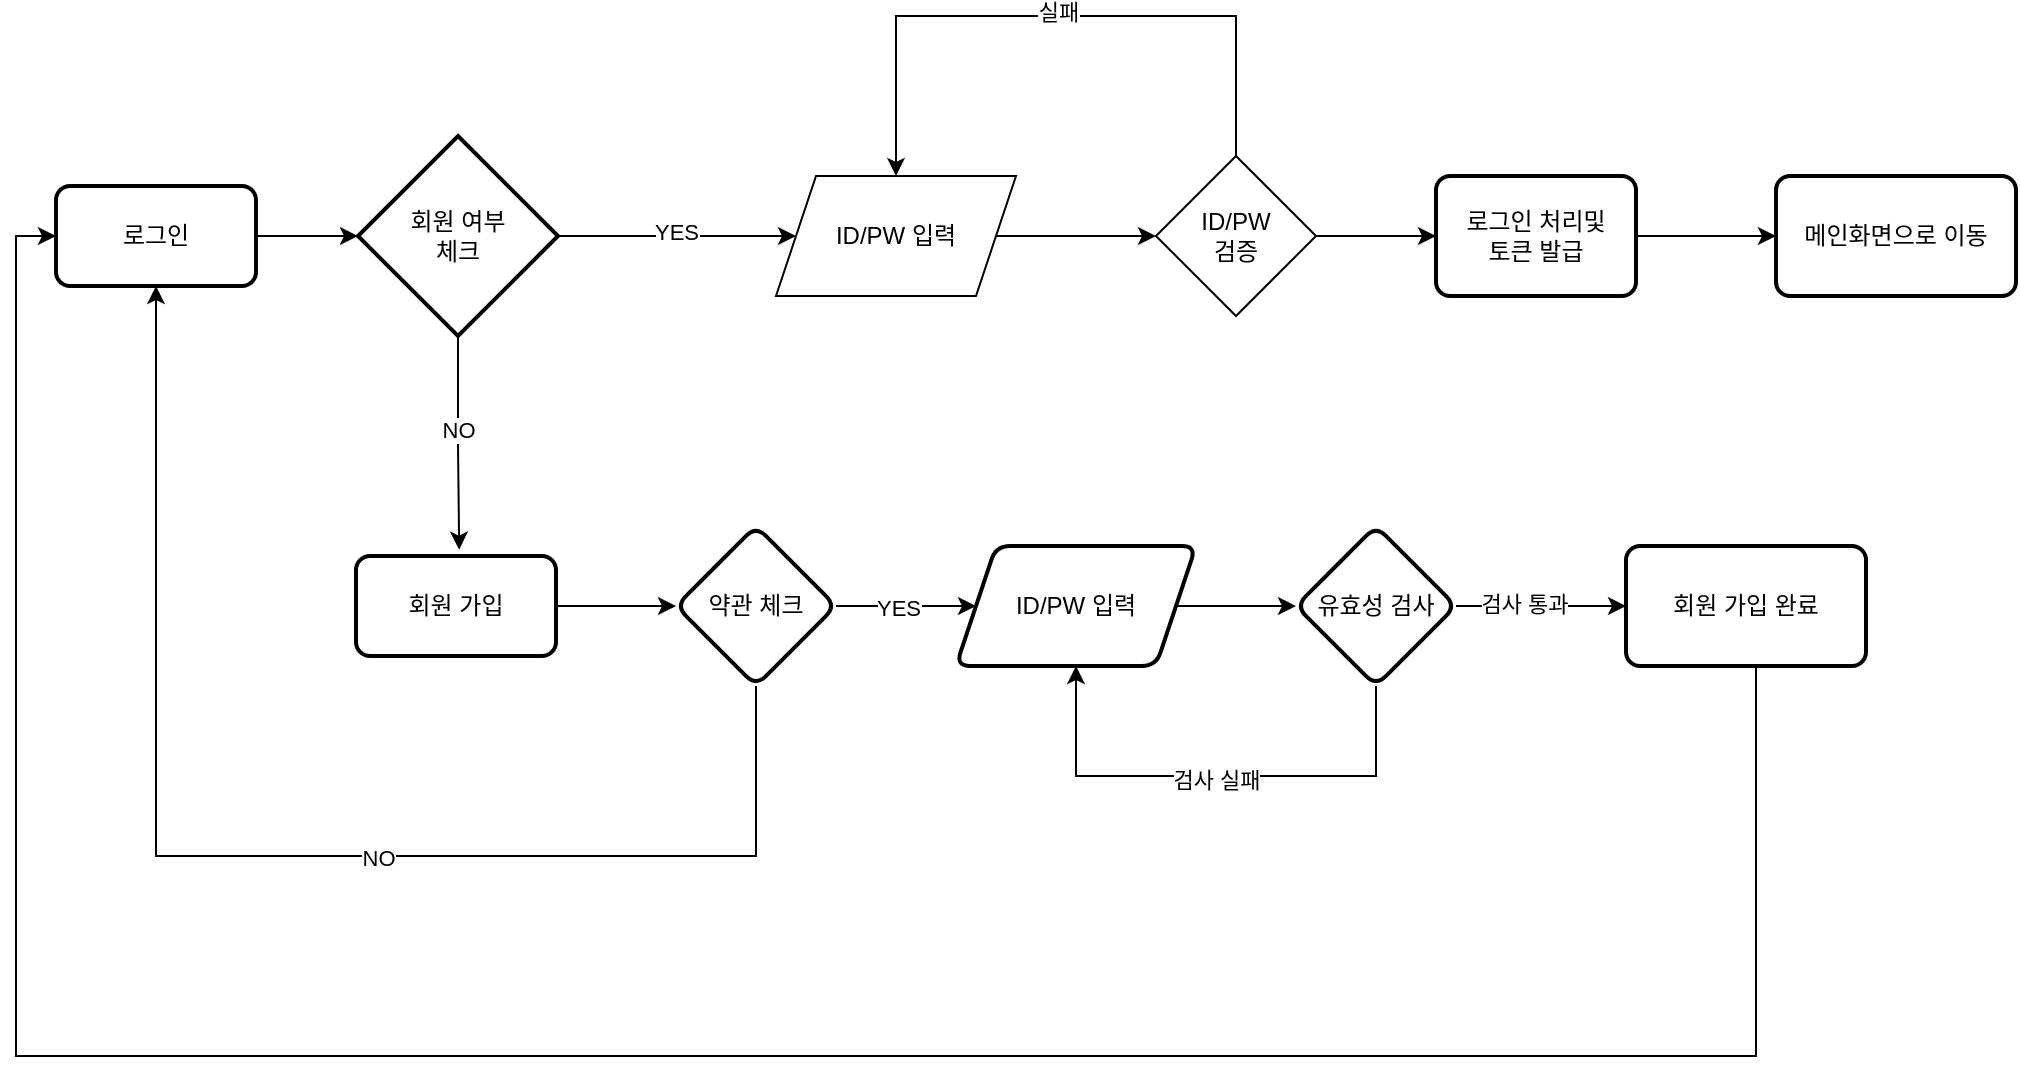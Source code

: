 <mxfile version="27.1.4" pages="2">
  <diagram name="로그인" id="N45buUCjUM3199n9V8Bg">
    <mxGraphModel dx="2066" dy="1145" grid="1" gridSize="10" guides="1" tooltips="1" connect="1" arrows="1" fold="1" page="1" pageScale="1" pageWidth="1169" pageHeight="827" math="0" shadow="0">
      <root>
        <mxCell id="0" />
        <mxCell id="1" parent="0" />
        <mxCell id="umpi64w4b_fbVe7aACRJ-24" value="" style="edgeStyle=orthogonalEdgeStyle;rounded=0;orthogonalLoop=1;jettySize=auto;html=1;" parent="1" source="X71dVZJyjM6vzLQV5i26-2" target="X71dVZJyjM6vzLQV5i26-11" edge="1">
          <mxGeometry relative="1" as="geometry" />
        </mxCell>
        <mxCell id="X71dVZJyjM6vzLQV5i26-2" value="로그인" style="rounded=1;whiteSpace=wrap;html=1;absoluteArcSize=1;arcSize=14;strokeWidth=2;" parent="1" vertex="1">
          <mxGeometry x="80" y="255" width="100" height="50" as="geometry" />
        </mxCell>
        <mxCell id="umpi64w4b_fbVe7aACRJ-20" value="" style="edgeStyle=orthogonalEdgeStyle;rounded=0;orthogonalLoop=1;jettySize=auto;html=1;" parent="1" source="X71dVZJyjM6vzLQV5i26-5" target="umpi64w4b_fbVe7aACRJ-19" edge="1">
          <mxGeometry relative="1" as="geometry" />
        </mxCell>
        <mxCell id="X71dVZJyjM6vzLQV5i26-5" value="회원 가입" style="rounded=1;whiteSpace=wrap;html=1;absoluteArcSize=1;arcSize=14;strokeWidth=2;" parent="1" vertex="1">
          <mxGeometry x="230" y="440" width="100" height="50" as="geometry" />
        </mxCell>
        <mxCell id="umpi64w4b_fbVe7aACRJ-3" style="edgeStyle=orthogonalEdgeStyle;rounded=0;orthogonalLoop=1;jettySize=auto;html=1;entryX=0;entryY=0.5;entryDx=0;entryDy=0;" parent="1" source="X71dVZJyjM6vzLQV5i26-11" target="umpi64w4b_fbVe7aACRJ-2" edge="1">
          <mxGeometry relative="1" as="geometry" />
        </mxCell>
        <mxCell id="umpi64w4b_fbVe7aACRJ-5" value="YES" style="edgeLabel;html=1;align=center;verticalAlign=middle;resizable=0;points=[];" parent="umpi64w4b_fbVe7aACRJ-3" vertex="1" connectable="0">
          <mxGeometry x="-0.013" y="2" relative="1" as="geometry">
            <mxPoint as="offset" />
          </mxGeometry>
        </mxCell>
        <mxCell id="X71dVZJyjM6vzLQV5i26-11" value="회원 여부&lt;div&gt;체크&lt;/div&gt;" style="strokeWidth=2;html=1;shape=mxgraph.flowchart.decision;whiteSpace=wrap;" parent="1" vertex="1">
          <mxGeometry x="231" y="230" width="100" height="100" as="geometry" />
        </mxCell>
        <mxCell id="X71dVZJyjM6vzLQV5i26-15" style="edgeStyle=orthogonalEdgeStyle;rounded=0;orthogonalLoop=1;jettySize=auto;html=1;entryX=0.516;entryY=-0.063;entryDx=0;entryDy=0;entryPerimeter=0;" parent="1" source="X71dVZJyjM6vzLQV5i26-11" target="X71dVZJyjM6vzLQV5i26-5" edge="1">
          <mxGeometry relative="1" as="geometry" />
        </mxCell>
        <mxCell id="X71dVZJyjM6vzLQV5i26-17" value="NO" style="edgeLabel;html=1;align=center;verticalAlign=middle;resizable=0;points=[];" parent="X71dVZJyjM6vzLQV5i26-15" vertex="1" connectable="0">
          <mxGeometry x="-0.355" y="1" relative="1" as="geometry">
            <mxPoint x="-1" y="12" as="offset" />
          </mxGeometry>
        </mxCell>
        <mxCell id="umpi64w4b_fbVe7aACRJ-7" style="edgeStyle=orthogonalEdgeStyle;rounded=0;orthogonalLoop=1;jettySize=auto;html=1;entryX=0;entryY=0.5;entryDx=0;entryDy=0;" parent="1" source="umpi64w4b_fbVe7aACRJ-2" target="umpi64w4b_fbVe7aACRJ-6" edge="1">
          <mxGeometry relative="1" as="geometry" />
        </mxCell>
        <mxCell id="umpi64w4b_fbVe7aACRJ-2" value="ID/PW 입력" style="shape=parallelogram;perimeter=parallelogramPerimeter;whiteSpace=wrap;html=1;fixedSize=1;" parent="1" vertex="1">
          <mxGeometry x="440" y="250" width="120" height="60" as="geometry" />
        </mxCell>
        <mxCell id="umpi64w4b_fbVe7aACRJ-8" style="edgeStyle=orthogonalEdgeStyle;rounded=0;orthogonalLoop=1;jettySize=auto;html=1;entryX=0.5;entryY=0;entryDx=0;entryDy=0;" parent="1" source="umpi64w4b_fbVe7aACRJ-6" target="umpi64w4b_fbVe7aACRJ-2" edge="1">
          <mxGeometry relative="1" as="geometry">
            <mxPoint x="670" y="140" as="targetPoint" />
            <Array as="points">
              <mxPoint x="670" y="170" />
              <mxPoint x="500" y="170" />
            </Array>
          </mxGeometry>
        </mxCell>
        <mxCell id="umpi64w4b_fbVe7aACRJ-10" value="실패" style="edgeLabel;html=1;align=center;verticalAlign=middle;resizable=0;points=[];" parent="umpi64w4b_fbVe7aACRJ-8" vertex="1" connectable="0">
          <mxGeometry x="-0.004" y="-2" relative="1" as="geometry">
            <mxPoint as="offset" />
          </mxGeometry>
        </mxCell>
        <mxCell id="umpi64w4b_fbVe7aACRJ-12" style="edgeStyle=orthogonalEdgeStyle;rounded=0;orthogonalLoop=1;jettySize=auto;html=1;entryX=0;entryY=0.5;entryDx=0;entryDy=0;" parent="1" source="umpi64w4b_fbVe7aACRJ-6" target="umpi64w4b_fbVe7aACRJ-11" edge="1">
          <mxGeometry relative="1" as="geometry" />
        </mxCell>
        <mxCell id="umpi64w4b_fbVe7aACRJ-6" value="ID/PW&lt;div&gt;검증&lt;/div&gt;" style="rhombus;whiteSpace=wrap;html=1;" parent="1" vertex="1">
          <mxGeometry x="630" y="240" width="80" height="80" as="geometry" />
        </mxCell>
        <mxCell id="umpi64w4b_fbVe7aACRJ-15" value="" style="edgeStyle=orthogonalEdgeStyle;rounded=0;orthogonalLoop=1;jettySize=auto;html=1;" parent="1" source="umpi64w4b_fbVe7aACRJ-11" target="umpi64w4b_fbVe7aACRJ-14" edge="1">
          <mxGeometry relative="1" as="geometry" />
        </mxCell>
        <mxCell id="umpi64w4b_fbVe7aACRJ-11" value="로그인 처리및&lt;div&gt;토큰 발급&lt;/div&gt;" style="rounded=1;whiteSpace=wrap;html=1;absoluteArcSize=1;arcSize=14;strokeWidth=2;" parent="1" vertex="1">
          <mxGeometry x="770" y="250" width="100" height="60" as="geometry" />
        </mxCell>
        <mxCell id="umpi64w4b_fbVe7aACRJ-14" value="메인화면으로 이동" style="whiteSpace=wrap;html=1;rounded=1;absoluteArcSize=1;arcSize=14;strokeWidth=2;" parent="1" vertex="1">
          <mxGeometry x="940" y="250" width="120" height="60" as="geometry" />
        </mxCell>
        <mxCell id="umpi64w4b_fbVe7aACRJ-21" style="edgeStyle=orthogonalEdgeStyle;rounded=0;orthogonalLoop=1;jettySize=auto;html=1;entryX=0.5;entryY=1;entryDx=0;entryDy=0;" parent="1" source="umpi64w4b_fbVe7aACRJ-19" target="X71dVZJyjM6vzLQV5i26-2" edge="1">
          <mxGeometry relative="1" as="geometry">
            <Array as="points">
              <mxPoint x="430" y="590" />
              <mxPoint x="130" y="590" />
            </Array>
          </mxGeometry>
        </mxCell>
        <mxCell id="umpi64w4b_fbVe7aACRJ-22" value="NO" style="edgeLabel;html=1;align=center;verticalAlign=middle;resizable=0;points=[];" parent="umpi64w4b_fbVe7aACRJ-21" vertex="1" connectable="0">
          <mxGeometry x="0.079" y="1" relative="1" as="geometry">
            <mxPoint x="87" as="offset" />
          </mxGeometry>
        </mxCell>
        <mxCell id="umpi64w4b_fbVe7aACRJ-26" value="" style="edgeStyle=orthogonalEdgeStyle;rounded=0;orthogonalLoop=1;jettySize=auto;html=1;" parent="1" source="umpi64w4b_fbVe7aACRJ-19" target="umpi64w4b_fbVe7aACRJ-25" edge="1">
          <mxGeometry relative="1" as="geometry" />
        </mxCell>
        <mxCell id="umpi64w4b_fbVe7aACRJ-27" value="YES" style="edgeLabel;html=1;align=center;verticalAlign=middle;resizable=0;points=[];" parent="umpi64w4b_fbVe7aACRJ-26" vertex="1" connectable="0">
          <mxGeometry x="-0.122" y="-1" relative="1" as="geometry">
            <mxPoint as="offset" />
          </mxGeometry>
        </mxCell>
        <mxCell id="umpi64w4b_fbVe7aACRJ-19" value="약관 체크" style="rhombus;whiteSpace=wrap;html=1;rounded=1;absoluteArcSize=1;arcSize=14;strokeWidth=2;" parent="1" vertex="1">
          <mxGeometry x="390" y="425" width="80" height="80" as="geometry" />
        </mxCell>
        <mxCell id="umpi64w4b_fbVe7aACRJ-29" value="" style="edgeStyle=orthogonalEdgeStyle;rounded=0;orthogonalLoop=1;jettySize=auto;html=1;" parent="1" source="umpi64w4b_fbVe7aACRJ-25" target="umpi64w4b_fbVe7aACRJ-28" edge="1">
          <mxGeometry relative="1" as="geometry" />
        </mxCell>
        <mxCell id="umpi64w4b_fbVe7aACRJ-25" value="ID/PW 입력" style="shape=parallelogram;perimeter=parallelogramPerimeter;whiteSpace=wrap;html=1;fixedSize=1;rounded=1;absoluteArcSize=1;arcSize=14;strokeWidth=2;" parent="1" vertex="1">
          <mxGeometry x="530" y="435" width="120" height="60" as="geometry" />
        </mxCell>
        <mxCell id="umpi64w4b_fbVe7aACRJ-30" style="edgeStyle=orthogonalEdgeStyle;rounded=0;orthogonalLoop=1;jettySize=auto;html=1;entryX=0.5;entryY=1;entryDx=0;entryDy=0;" parent="1" source="umpi64w4b_fbVe7aACRJ-28" target="umpi64w4b_fbVe7aACRJ-25" edge="1">
          <mxGeometry relative="1" as="geometry">
            <Array as="points">
              <mxPoint x="740" y="550" />
              <mxPoint x="590" y="550" />
            </Array>
          </mxGeometry>
        </mxCell>
        <mxCell id="umpi64w4b_fbVe7aACRJ-31" value="검사 실패" style="edgeLabel;html=1;align=center;verticalAlign=middle;resizable=0;points=[];" parent="umpi64w4b_fbVe7aACRJ-30" vertex="1" connectable="0">
          <mxGeometry x="-0.001" y="2" relative="1" as="geometry">
            <mxPoint as="offset" />
          </mxGeometry>
        </mxCell>
        <mxCell id="umpi64w4b_fbVe7aACRJ-33" value="" style="edgeStyle=orthogonalEdgeStyle;rounded=0;orthogonalLoop=1;jettySize=auto;html=1;" parent="1" source="umpi64w4b_fbVe7aACRJ-28" target="umpi64w4b_fbVe7aACRJ-32" edge="1">
          <mxGeometry relative="1" as="geometry" />
        </mxCell>
        <mxCell id="umpi64w4b_fbVe7aACRJ-35" value="검사 통과" style="edgeLabel;html=1;align=center;verticalAlign=middle;resizable=0;points=[];" parent="umpi64w4b_fbVe7aACRJ-33" vertex="1" connectable="0">
          <mxGeometry x="-0.195" y="1" relative="1" as="geometry">
            <mxPoint as="offset" />
          </mxGeometry>
        </mxCell>
        <mxCell id="umpi64w4b_fbVe7aACRJ-28" value="유효성 검사" style="rhombus;whiteSpace=wrap;html=1;rounded=1;absoluteArcSize=1;arcSize=14;strokeWidth=2;" parent="1" vertex="1">
          <mxGeometry x="700" y="425" width="80" height="80" as="geometry" />
        </mxCell>
        <mxCell id="umpi64w4b_fbVe7aACRJ-34" style="edgeStyle=orthogonalEdgeStyle;rounded=0;orthogonalLoop=1;jettySize=auto;html=1;entryX=0;entryY=0.5;entryDx=0;entryDy=0;" parent="1" source="umpi64w4b_fbVe7aACRJ-32" target="X71dVZJyjM6vzLQV5i26-2" edge="1">
          <mxGeometry relative="1" as="geometry">
            <Array as="points">
              <mxPoint x="930" y="690" />
              <mxPoint x="60" y="690" />
              <mxPoint x="60" y="280" />
            </Array>
          </mxGeometry>
        </mxCell>
        <mxCell id="umpi64w4b_fbVe7aACRJ-32" value="회원 가입 완료" style="rounded=1;whiteSpace=wrap;html=1;absoluteArcSize=1;arcSize=14;strokeWidth=2;" parent="1" vertex="1">
          <mxGeometry x="865" y="435" width="120" height="60" as="geometry" />
        </mxCell>
      </root>
    </mxGraphModel>
  </diagram>
  <diagram id="Qf9yfGpteWK4u3CwcMDb" name="메인화면">
    <mxGraphModel dx="1181" dy="654" grid="1" gridSize="10" guides="1" tooltips="1" connect="1" arrows="1" fold="1" page="1" pageScale="1" pageWidth="1169" pageHeight="827" math="0" shadow="0">
      <root>
        <mxCell id="0" />
        <mxCell id="1" parent="0" />
        <mxCell id="EyDdG86SqhML9K3ttTKM-3" value="" style="edgeStyle=orthogonalEdgeStyle;rounded=0;orthogonalLoop=1;jettySize=auto;html=1;" edge="1" parent="1" source="EyDdG86SqhML9K3ttTKM-1" target="EyDdG86SqhML9K3ttTKM-2">
          <mxGeometry relative="1" as="geometry" />
        </mxCell>
        <mxCell id="EyDdG86SqhML9K3ttTKM-1" value="메인화면 진입" style="rounded=1;whiteSpace=wrap;html=1;absoluteArcSize=1;arcSize=14;strokeWidth=2;" vertex="1" parent="1">
          <mxGeometry x="40" y="200" width="100" height="60" as="geometry" />
        </mxCell>
        <mxCell id="EyDdG86SqhML9K3ttTKM-5" value="" style="edgeStyle=orthogonalEdgeStyle;rounded=0;orthogonalLoop=1;jettySize=auto;html=1;" edge="1" parent="1" source="EyDdG86SqhML9K3ttTKM-2" target="EyDdG86SqhML9K3ttTKM-4">
          <mxGeometry relative="1" as="geometry" />
        </mxCell>
        <mxCell id="EyDdG86SqhML9K3ttTKM-7" value="" style="edgeStyle=orthogonalEdgeStyle;rounded=0;orthogonalLoop=1;jettySize=auto;html=1;entryX=0;entryY=0.5;entryDx=0;entryDy=0;" edge="1" parent="1" source="EyDdG86SqhML9K3ttTKM-2" target="EyDdG86SqhML9K3ttTKM-6">
          <mxGeometry relative="1" as="geometry">
            <Array as="points">
              <mxPoint x="370" y="230" />
              <mxPoint x="370" y="340" />
            </Array>
          </mxGeometry>
        </mxCell>
        <mxCell id="EyDdG86SqhML9K3ttTKM-21" value="" style="edgeStyle=orthogonalEdgeStyle;rounded=0;orthogonalLoop=1;jettySize=auto;html=1;entryX=0;entryY=0.5;entryDx=0;entryDy=0;" edge="1" parent="1" source="EyDdG86SqhML9K3ttTKM-2" target="EyDdG86SqhML9K3ttTKM-20">
          <mxGeometry relative="1" as="geometry">
            <Array as="points">
              <mxPoint x="370" y="230" />
              <mxPoint x="370" y="560" />
            </Array>
          </mxGeometry>
        </mxCell>
        <mxCell id="EyDdG86SqhML9K3ttTKM-23" style="edgeStyle=orthogonalEdgeStyle;rounded=0;orthogonalLoop=1;jettySize=auto;html=1;entryX=0;entryY=0.5;entryDx=0;entryDy=0;" edge="1" parent="1" source="EyDdG86SqhML9K3ttTKM-2" target="EyDdG86SqhML9K3ttTKM-22">
          <mxGeometry relative="1" as="geometry">
            <Array as="points">
              <mxPoint x="370" y="230" />
              <mxPoint x="370" y="450" />
            </Array>
          </mxGeometry>
        </mxCell>
        <mxCell id="EyDdG86SqhML9K3ttTKM-2" value="ToDo 리스트 표시" style="whiteSpace=wrap;html=1;rounded=1;absoluteArcSize=1;arcSize=14;strokeWidth=2;" vertex="1" parent="1">
          <mxGeometry x="220" y="200" width="120" height="60" as="geometry" />
        </mxCell>
        <mxCell id="EyDdG86SqhML9K3ttTKM-12" value="" style="edgeStyle=orthogonalEdgeStyle;rounded=0;orthogonalLoop=1;jettySize=auto;html=1;" edge="1" parent="1" source="EyDdG86SqhML9K3ttTKM-4" target="EyDdG86SqhML9K3ttTKM-11">
          <mxGeometry relative="1" as="geometry" />
        </mxCell>
        <mxCell id="EyDdG86SqhML9K3ttTKM-4" value="신규 ToDo 생성" style="whiteSpace=wrap;html=1;rounded=1;absoluteArcSize=1;arcSize=14;strokeWidth=2;" vertex="1" parent="1">
          <mxGeometry x="420" y="200" width="120" height="60" as="geometry" />
        </mxCell>
        <mxCell id="EyDdG86SqhML9K3ttTKM-6" value="ToDo 상세조회" style="whiteSpace=wrap;html=1;rounded=1;absoluteArcSize=1;arcSize=14;strokeWidth=2;" vertex="1" parent="1">
          <mxGeometry x="420" y="310" width="120" height="60" as="geometry" />
        </mxCell>
        <mxCell id="EyDdG86SqhML9K3ttTKM-14" value="" style="edgeStyle=orthogonalEdgeStyle;rounded=0;orthogonalLoop=1;jettySize=auto;html=1;" edge="1" parent="1" source="EyDdG86SqhML9K3ttTKM-11" target="EyDdG86SqhML9K3ttTKM-13">
          <mxGeometry relative="1" as="geometry" />
        </mxCell>
        <mxCell id="EyDdG86SqhML9K3ttTKM-11" value="ToDo&lt;div&gt;정보 입력&lt;/div&gt;" style="shape=parallelogram;perimeter=parallelogramPerimeter;whiteSpace=wrap;html=1;fixedSize=1;rounded=1;absoluteArcSize=1;arcSize=14;strokeWidth=2;" vertex="1" parent="1">
          <mxGeometry x="610" y="200" width="120" height="60" as="geometry" />
        </mxCell>
        <mxCell id="EyDdG86SqhML9K3ttTKM-18" value="" style="edgeStyle=orthogonalEdgeStyle;rounded=0;orthogonalLoop=1;jettySize=auto;html=1;" edge="1" parent="1" source="EyDdG86SqhML9K3ttTKM-13" target="EyDdG86SqhML9K3ttTKM-17">
          <mxGeometry relative="1" as="geometry" />
        </mxCell>
        <mxCell id="EyDdG86SqhML9K3ttTKM-19" value="성공" style="edgeLabel;html=1;align=center;verticalAlign=middle;resizable=0;points=[];" vertex="1" connectable="0" parent="EyDdG86SqhML9K3ttTKM-18">
          <mxGeometry x="-0.117" relative="1" as="geometry">
            <mxPoint as="offset" />
          </mxGeometry>
        </mxCell>
        <mxCell id="EyDdG86SqhML9K3ttTKM-13" value="유효성&lt;div&gt;검사&lt;/div&gt;" style="rhombus;whiteSpace=wrap;html=1;rounded=1;absoluteArcSize=1;arcSize=14;strokeWidth=2;" vertex="1" parent="1">
          <mxGeometry x="770" y="190" width="80" height="80" as="geometry" />
        </mxCell>
        <mxCell id="EyDdG86SqhML9K3ttTKM-15" style="edgeStyle=orthogonalEdgeStyle;rounded=0;orthogonalLoop=1;jettySize=auto;html=1;entryX=0.582;entryY=0.02;entryDx=0;entryDy=0;entryPerimeter=0;" edge="1" parent="1" source="EyDdG86SqhML9K3ttTKM-13" target="EyDdG86SqhML9K3ttTKM-11">
          <mxGeometry relative="1" as="geometry">
            <Array as="points">
              <mxPoint x="820" y="140" />
              <mxPoint x="680" y="140" />
            </Array>
          </mxGeometry>
        </mxCell>
        <mxCell id="EyDdG86SqhML9K3ttTKM-16" value="실패" style="edgeLabel;html=1;align=center;verticalAlign=middle;resizable=0;points=[];" vertex="1" connectable="0" parent="EyDdG86SqhML9K3ttTKM-15">
          <mxGeometry x="-0.086" y="-1" relative="1" as="geometry">
            <mxPoint x="-10" as="offset" />
          </mxGeometry>
        </mxCell>
        <mxCell id="EyDdG86SqhML9K3ttTKM-17" value="등록" style="whiteSpace=wrap;html=1;rounded=1;absoluteArcSize=1;arcSize=14;strokeWidth=2;" vertex="1" parent="1">
          <mxGeometry x="920" y="200" width="120" height="60" as="geometry" />
        </mxCell>
        <mxCell id="EyDdG86SqhML9K3ttTKM-34" value="" style="edgeStyle=orthogonalEdgeStyle;rounded=0;orthogonalLoop=1;jettySize=auto;html=1;" edge="1" parent="1" source="EyDdG86SqhML9K3ttTKM-20" target="EyDdG86SqhML9K3ttTKM-33">
          <mxGeometry relative="1" as="geometry" />
        </mxCell>
        <mxCell id="EyDdG86SqhML9K3ttTKM-20" value="ToDo 삭제" style="whiteSpace=wrap;html=1;rounded=1;absoluteArcSize=1;arcSize=14;strokeWidth=2;" vertex="1" parent="1">
          <mxGeometry x="420" y="530" width="120" height="60" as="geometry" />
        </mxCell>
        <mxCell id="EyDdG86SqhML9K3ttTKM-32" style="edgeStyle=orthogonalEdgeStyle;rounded=0;orthogonalLoop=1;jettySize=auto;html=1;" edge="1" parent="1" source="EyDdG86SqhML9K3ttTKM-22" target="EyDdG86SqhML9K3ttTKM-25">
          <mxGeometry relative="1" as="geometry" />
        </mxCell>
        <mxCell id="EyDdG86SqhML9K3ttTKM-22" value="ToDo 수정" style="whiteSpace=wrap;html=1;rounded=1;absoluteArcSize=1;arcSize=14;strokeWidth=2;" vertex="1" parent="1">
          <mxGeometry x="420" y="420" width="120" height="60" as="geometry" />
        </mxCell>
        <mxCell id="EyDdG86SqhML9K3ttTKM-24" value="" style="edgeStyle=orthogonalEdgeStyle;rounded=0;orthogonalLoop=1;jettySize=auto;html=1;" edge="1" parent="1" source="EyDdG86SqhML9K3ttTKM-25" target="EyDdG86SqhML9K3ttTKM-28">
          <mxGeometry relative="1" as="geometry" />
        </mxCell>
        <mxCell id="EyDdG86SqhML9K3ttTKM-25" value="ToDo&lt;div&gt;수정 정보 입력&lt;/div&gt;" style="shape=parallelogram;perimeter=parallelogramPerimeter;whiteSpace=wrap;html=1;fixedSize=1;rounded=1;absoluteArcSize=1;arcSize=14;strokeWidth=2;" vertex="1" parent="1">
          <mxGeometry x="610" y="420" width="120" height="60" as="geometry" />
        </mxCell>
        <mxCell id="EyDdG86SqhML9K3ttTKM-26" value="" style="edgeStyle=orthogonalEdgeStyle;rounded=0;orthogonalLoop=1;jettySize=auto;html=1;" edge="1" parent="1" source="EyDdG86SqhML9K3ttTKM-28" target="EyDdG86SqhML9K3ttTKM-31">
          <mxGeometry relative="1" as="geometry" />
        </mxCell>
        <mxCell id="EyDdG86SqhML9K3ttTKM-27" value="성공" style="edgeLabel;html=1;align=center;verticalAlign=middle;resizable=0;points=[];" vertex="1" connectable="0" parent="EyDdG86SqhML9K3ttTKM-26">
          <mxGeometry x="-0.117" relative="1" as="geometry">
            <mxPoint as="offset" />
          </mxGeometry>
        </mxCell>
        <mxCell id="EyDdG86SqhML9K3ttTKM-28" value="유효성&lt;div&gt;검사&lt;/div&gt;" style="rhombus;whiteSpace=wrap;html=1;rounded=1;absoluteArcSize=1;arcSize=14;strokeWidth=2;" vertex="1" parent="1">
          <mxGeometry x="770" y="410" width="80" height="80" as="geometry" />
        </mxCell>
        <mxCell id="EyDdG86SqhML9K3ttTKM-29" style="edgeStyle=orthogonalEdgeStyle;rounded=0;orthogonalLoop=1;jettySize=auto;html=1;entryX=0.582;entryY=0.02;entryDx=0;entryDy=0;entryPerimeter=0;" edge="1" parent="1" source="EyDdG86SqhML9K3ttTKM-28" target="EyDdG86SqhML9K3ttTKM-25">
          <mxGeometry relative="1" as="geometry">
            <Array as="points">
              <mxPoint x="820" y="360" />
              <mxPoint x="680" y="360" />
            </Array>
          </mxGeometry>
        </mxCell>
        <mxCell id="EyDdG86SqhML9K3ttTKM-30" value="실패" style="edgeLabel;html=1;align=center;verticalAlign=middle;resizable=0;points=[];" vertex="1" connectable="0" parent="EyDdG86SqhML9K3ttTKM-29">
          <mxGeometry x="-0.086" y="-1" relative="1" as="geometry">
            <mxPoint x="-10" as="offset" />
          </mxGeometry>
        </mxCell>
        <mxCell id="EyDdG86SqhML9K3ttTKM-31" value="등록" style="whiteSpace=wrap;html=1;rounded=1;absoluteArcSize=1;arcSize=14;strokeWidth=2;" vertex="1" parent="1">
          <mxGeometry x="920" y="420" width="120" height="60" as="geometry" />
        </mxCell>
        <mxCell id="EyDdG86SqhML9K3ttTKM-36" value="" style="edgeStyle=orthogonalEdgeStyle;rounded=0;orthogonalLoop=1;jettySize=auto;html=1;" edge="1" parent="1" source="EyDdG86SqhML9K3ttTKM-33" target="EyDdG86SqhML9K3ttTKM-35">
          <mxGeometry relative="1" as="geometry" />
        </mxCell>
        <mxCell id="EyDdG86SqhML9K3ttTKM-39" value="YES" style="edgeLabel;html=1;align=center;verticalAlign=middle;resizable=0;points=[];" vertex="1" connectable="0" parent="EyDdG86SqhML9K3ttTKM-36">
          <mxGeometry x="-0.052" relative="1" as="geometry">
            <mxPoint as="offset" />
          </mxGeometry>
        </mxCell>
        <mxCell id="EyDdG86SqhML9K3ttTKM-37" style="edgeStyle=orthogonalEdgeStyle;rounded=0;orthogonalLoop=1;jettySize=auto;html=1;entryX=0.5;entryY=1;entryDx=0;entryDy=0;" edge="1" parent="1" source="EyDdG86SqhML9K3ttTKM-33" target="EyDdG86SqhML9K3ttTKM-2">
          <mxGeometry relative="1" as="geometry">
            <Array as="points">
              <mxPoint x="650" y="670" />
              <mxPoint x="280" y="670" />
            </Array>
          </mxGeometry>
        </mxCell>
        <mxCell id="EyDdG86SqhML9K3ttTKM-40" value="NO" style="edgeLabel;html=1;align=center;verticalAlign=middle;resizable=0;points=[];" vertex="1" connectable="0" parent="EyDdG86SqhML9K3ttTKM-37">
          <mxGeometry x="-0.405" y="2" relative="1" as="geometry">
            <mxPoint as="offset" />
          </mxGeometry>
        </mxCell>
        <mxCell id="EyDdG86SqhML9K3ttTKM-33" value="이중 확인" style="rhombus;whiteSpace=wrap;html=1;rounded=1;absoluteArcSize=1;arcSize=14;strokeWidth=2;" vertex="1" parent="1">
          <mxGeometry x="610" y="520" width="80" height="80" as="geometry" />
        </mxCell>
        <mxCell id="EyDdG86SqhML9K3ttTKM-35" value="ToDo 삭제" style="rounded=1;whiteSpace=wrap;html=1;absoluteArcSize=1;arcSize=14;strokeWidth=2;" vertex="1" parent="1">
          <mxGeometry x="750" y="530" width="120" height="60" as="geometry" />
        </mxCell>
      </root>
    </mxGraphModel>
  </diagram>
</mxfile>
